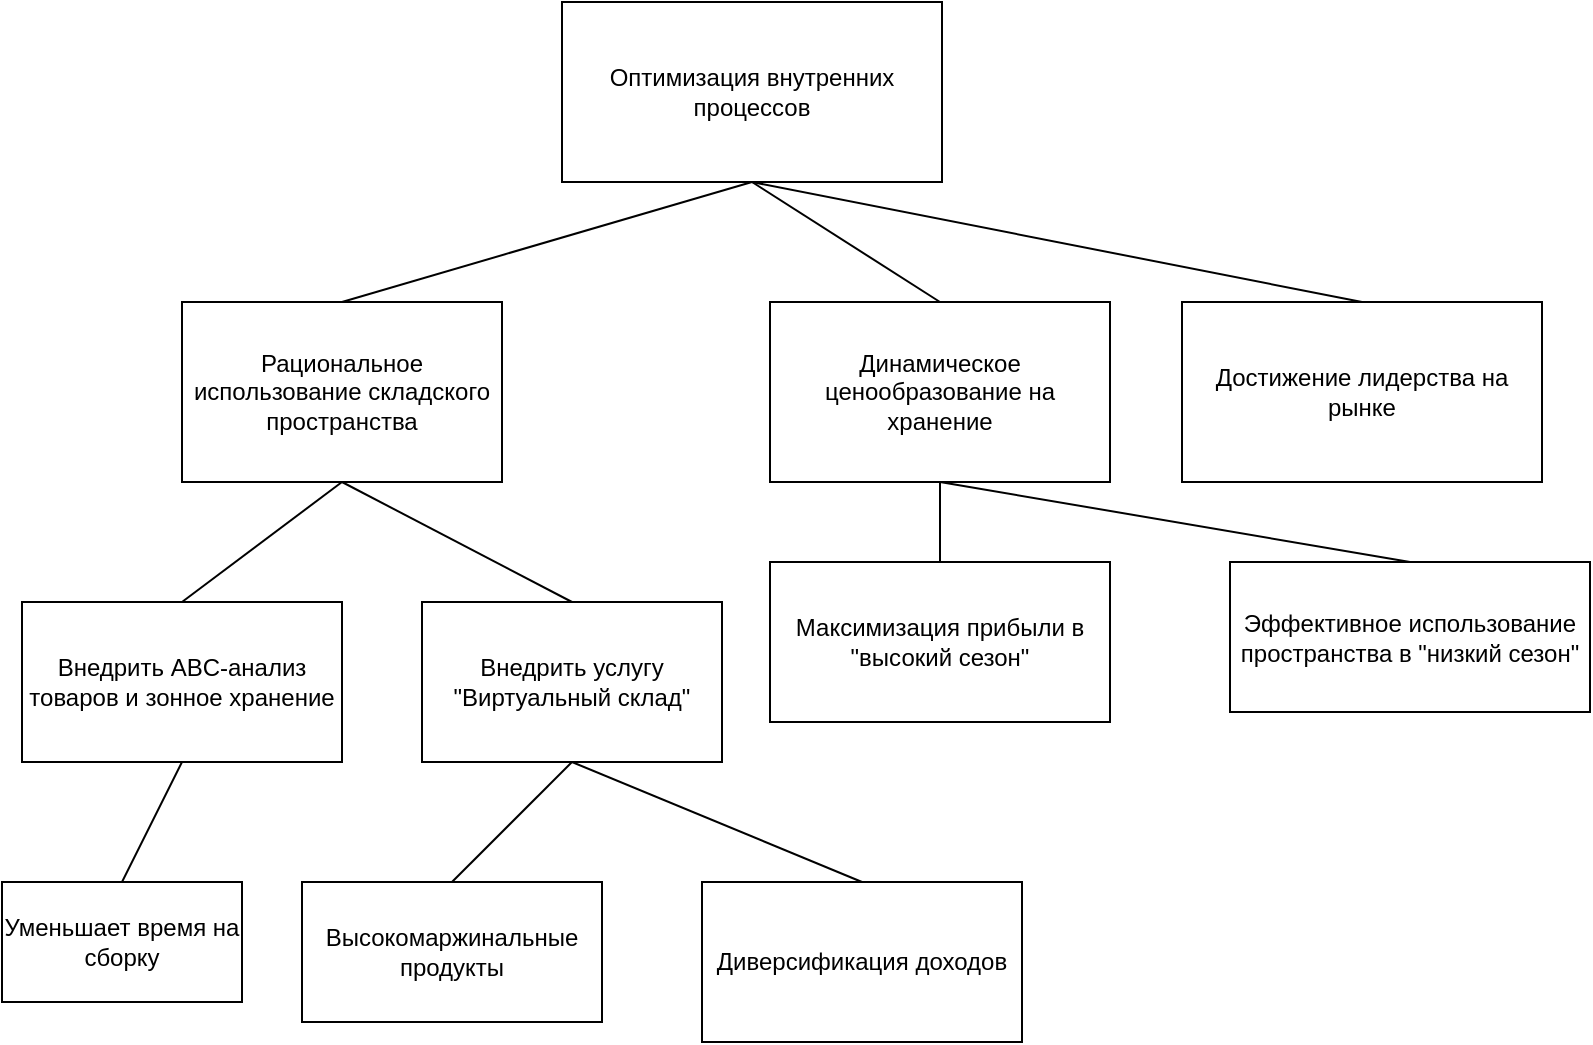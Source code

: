 <mxfile version="28.2.3">
  <diagram name="Страница — 1" id="ftTf1740qBRhjsC5UyiH">
    <mxGraphModel dx="1068" dy="776" grid="1" gridSize="10" guides="1" tooltips="1" connect="1" arrows="1" fold="1" page="1" pageScale="1" pageWidth="827" pageHeight="1169" math="0" shadow="0">
      <root>
        <mxCell id="0" />
        <mxCell id="1" parent="0" />
        <mxCell id="VKB1BWsQKKEYduPVDShD-2" value="Оптимизация внутренних процессов" style="rounded=0;whiteSpace=wrap;html=1;" parent="1" vertex="1">
          <mxGeometry x="310" y="60" width="190" height="90" as="geometry" />
        </mxCell>
        <mxCell id="VKB1BWsQKKEYduPVDShD-3" value="Внедрить ABC-анализ товаров и зонное хранение" style="rounded=0;whiteSpace=wrap;html=1;" parent="1" vertex="1">
          <mxGeometry x="40" y="360" width="160" height="80" as="geometry" />
        </mxCell>
        <mxCell id="VKB1BWsQKKEYduPVDShD-4" value="Рациональное использование складского пространства" style="rounded=0;whiteSpace=wrap;html=1;" parent="1" vertex="1">
          <mxGeometry x="120" y="210" width="160" height="90" as="geometry" />
        </mxCell>
        <mxCell id="VKB1BWsQKKEYduPVDShD-6" value="" style="endArrow=none;html=1;rounded=0;entryX=0.5;entryY=1;entryDx=0;entryDy=0;exitX=0.5;exitY=0;exitDx=0;exitDy=0;" parent="1" source="VKB1BWsQKKEYduPVDShD-4" target="VKB1BWsQKKEYduPVDShD-2" edge="1">
          <mxGeometry width="50" height="50" relative="1" as="geometry">
            <mxPoint x="360" y="430" as="sourcePoint" />
            <mxPoint x="410" y="380" as="targetPoint" />
          </mxGeometry>
        </mxCell>
        <mxCell id="VKB1BWsQKKEYduPVDShD-7" value="" style="endArrow=none;html=1;rounded=0;entryX=0.5;entryY=1;entryDx=0;entryDy=0;exitX=0.5;exitY=0;exitDx=0;exitDy=0;" parent="1" source="VKB1BWsQKKEYduPVDShD-3" target="VKB1BWsQKKEYduPVDShD-4" edge="1">
          <mxGeometry width="50" height="50" relative="1" as="geometry">
            <mxPoint x="360" y="430" as="sourcePoint" />
            <mxPoint x="410" y="380" as="targetPoint" />
          </mxGeometry>
        </mxCell>
        <mxCell id="VKB1BWsQKKEYduPVDShD-8" value="Внедрить услугу &quot;Виртуальный склад&quot;" style="rounded=0;whiteSpace=wrap;html=1;" parent="1" vertex="1">
          <mxGeometry x="240" y="360" width="150" height="80" as="geometry" />
        </mxCell>
        <mxCell id="VKB1BWsQKKEYduPVDShD-9" value="" style="endArrow=none;html=1;rounded=0;entryX=0.5;entryY=1;entryDx=0;entryDy=0;exitX=0.5;exitY=0;exitDx=0;exitDy=0;" parent="1" source="VKB1BWsQKKEYduPVDShD-8" target="VKB1BWsQKKEYduPVDShD-4" edge="1">
          <mxGeometry width="50" height="50" relative="1" as="geometry">
            <mxPoint x="360" y="430" as="sourcePoint" />
            <mxPoint x="410" y="380" as="targetPoint" />
          </mxGeometry>
        </mxCell>
        <mxCell id="VKB1BWsQKKEYduPVDShD-10" value="&lt;div style=&quot;&quot;&gt;Высокомаржинальные продукты&lt;/div&gt;" style="rounded=0;whiteSpace=wrap;html=1;align=center;" parent="1" vertex="1">
          <mxGeometry x="180" y="500" width="150" height="70" as="geometry" />
        </mxCell>
        <mxCell id="VKB1BWsQKKEYduPVDShD-11" value="" style="endArrow=none;html=1;rounded=0;entryX=0.5;entryY=1;entryDx=0;entryDy=0;exitX=0.5;exitY=0;exitDx=0;exitDy=0;" parent="1" source="VKB1BWsQKKEYduPVDShD-10" target="VKB1BWsQKKEYduPVDShD-8" edge="1">
          <mxGeometry width="50" height="50" relative="1" as="geometry">
            <mxPoint x="300" y="430" as="sourcePoint" />
            <mxPoint x="350" y="380" as="targetPoint" />
          </mxGeometry>
        </mxCell>
        <mxCell id="VKB1BWsQKKEYduPVDShD-12" value="Диверсификация доходов" style="rounded=0;whiteSpace=wrap;html=1;" parent="1" vertex="1">
          <mxGeometry x="380" y="500" width="160" height="80" as="geometry" />
        </mxCell>
        <mxCell id="VKB1BWsQKKEYduPVDShD-13" value="" style="endArrow=none;html=1;rounded=0;entryX=0.5;entryY=1;entryDx=0;entryDy=0;exitX=0.5;exitY=0;exitDx=0;exitDy=0;" parent="1" source="VKB1BWsQKKEYduPVDShD-12" target="VKB1BWsQKKEYduPVDShD-8" edge="1">
          <mxGeometry width="50" height="50" relative="1" as="geometry">
            <mxPoint x="330" y="480" as="sourcePoint" />
            <mxPoint x="380" y="430" as="targetPoint" />
          </mxGeometry>
        </mxCell>
        <mxCell id="VKB1BWsQKKEYduPVDShD-14" value="Уменьшает время на сборку" style="rounded=0;whiteSpace=wrap;html=1;" parent="1" vertex="1">
          <mxGeometry x="30" y="500" width="120" height="60" as="geometry" />
        </mxCell>
        <mxCell id="VKB1BWsQKKEYduPVDShD-15" value="" style="endArrow=none;html=1;rounded=0;entryX=0.5;entryY=1;entryDx=0;entryDy=0;exitX=0.5;exitY=0;exitDx=0;exitDy=0;" parent="1" source="VKB1BWsQKKEYduPVDShD-14" target="VKB1BWsQKKEYduPVDShD-3" edge="1">
          <mxGeometry width="50" height="50" relative="1" as="geometry">
            <mxPoint x="170" y="500" as="sourcePoint" />
            <mxPoint x="220" y="450" as="targetPoint" />
          </mxGeometry>
        </mxCell>
        <mxCell id="VKB1BWsQKKEYduPVDShD-16" value="Динамическое ценообразование на хранение" style="rounded=0;whiteSpace=wrap;html=1;" parent="1" vertex="1">
          <mxGeometry x="414" y="210" width="170" height="90" as="geometry" />
        </mxCell>
        <mxCell id="VKB1BWsQKKEYduPVDShD-17" value="" style="endArrow=none;html=1;rounded=0;entryX=0.5;entryY=1;entryDx=0;entryDy=0;exitX=0.5;exitY=0;exitDx=0;exitDy=0;" parent="1" source="VKB1BWsQKKEYduPVDShD-16" target="VKB1BWsQKKEYduPVDShD-2" edge="1">
          <mxGeometry width="50" height="50" relative="1" as="geometry">
            <mxPoint x="570" y="390" as="sourcePoint" />
            <mxPoint x="620" y="340" as="targetPoint" />
          </mxGeometry>
        </mxCell>
        <mxCell id="VKB1BWsQKKEYduPVDShD-18" value="Максимизация прибыли в &quot;высокий сезон&quot;" style="rounded=0;whiteSpace=wrap;html=1;" parent="1" vertex="1">
          <mxGeometry x="414" y="340" width="170" height="80" as="geometry" />
        </mxCell>
        <mxCell id="VKB1BWsQKKEYduPVDShD-19" value="Эффективное использование пространства в &quot;низкий сезон&quot;" style="rounded=0;whiteSpace=wrap;html=1;" parent="1" vertex="1">
          <mxGeometry x="644" y="340" width="180" height="75" as="geometry" />
        </mxCell>
        <mxCell id="VKB1BWsQKKEYduPVDShD-20" value="" style="endArrow=none;html=1;rounded=0;entryX=0.5;entryY=1;entryDx=0;entryDy=0;exitX=0.5;exitY=0;exitDx=0;exitDy=0;" parent="1" source="VKB1BWsQKKEYduPVDShD-18" target="VKB1BWsQKKEYduPVDShD-16" edge="1">
          <mxGeometry width="50" height="50" relative="1" as="geometry">
            <mxPoint x="534" y="380" as="sourcePoint" />
            <mxPoint x="584" y="330" as="targetPoint" />
          </mxGeometry>
        </mxCell>
        <mxCell id="VKB1BWsQKKEYduPVDShD-21" value="" style="endArrow=none;html=1;rounded=0;entryX=0.5;entryY=1;entryDx=0;entryDy=0;exitX=0.5;exitY=0;exitDx=0;exitDy=0;" parent="1" source="VKB1BWsQKKEYduPVDShD-19" target="VKB1BWsQKKEYduPVDShD-16" edge="1">
          <mxGeometry width="50" height="50" relative="1" as="geometry">
            <mxPoint x="534" y="380" as="sourcePoint" />
            <mxPoint x="584" y="330" as="targetPoint" />
          </mxGeometry>
        </mxCell>
        <mxCell id="VKB1BWsQKKEYduPVDShD-22" value="Достижение лидерства на рынке" style="rounded=0;whiteSpace=wrap;html=1;" parent="1" vertex="1">
          <mxGeometry x="620" y="210" width="180" height="90" as="geometry" />
        </mxCell>
        <mxCell id="VKB1BWsQKKEYduPVDShD-23" value="" style="endArrow=none;html=1;rounded=0;entryX=0.5;entryY=1;entryDx=0;entryDy=0;exitX=0.5;exitY=0;exitDx=0;exitDy=0;" parent="1" source="VKB1BWsQKKEYduPVDShD-22" target="VKB1BWsQKKEYduPVDShD-2" edge="1">
          <mxGeometry width="50" height="50" relative="1" as="geometry">
            <mxPoint x="500" y="380" as="sourcePoint" />
            <mxPoint x="550" y="330" as="targetPoint" />
          </mxGeometry>
        </mxCell>
      </root>
    </mxGraphModel>
  </diagram>
</mxfile>
